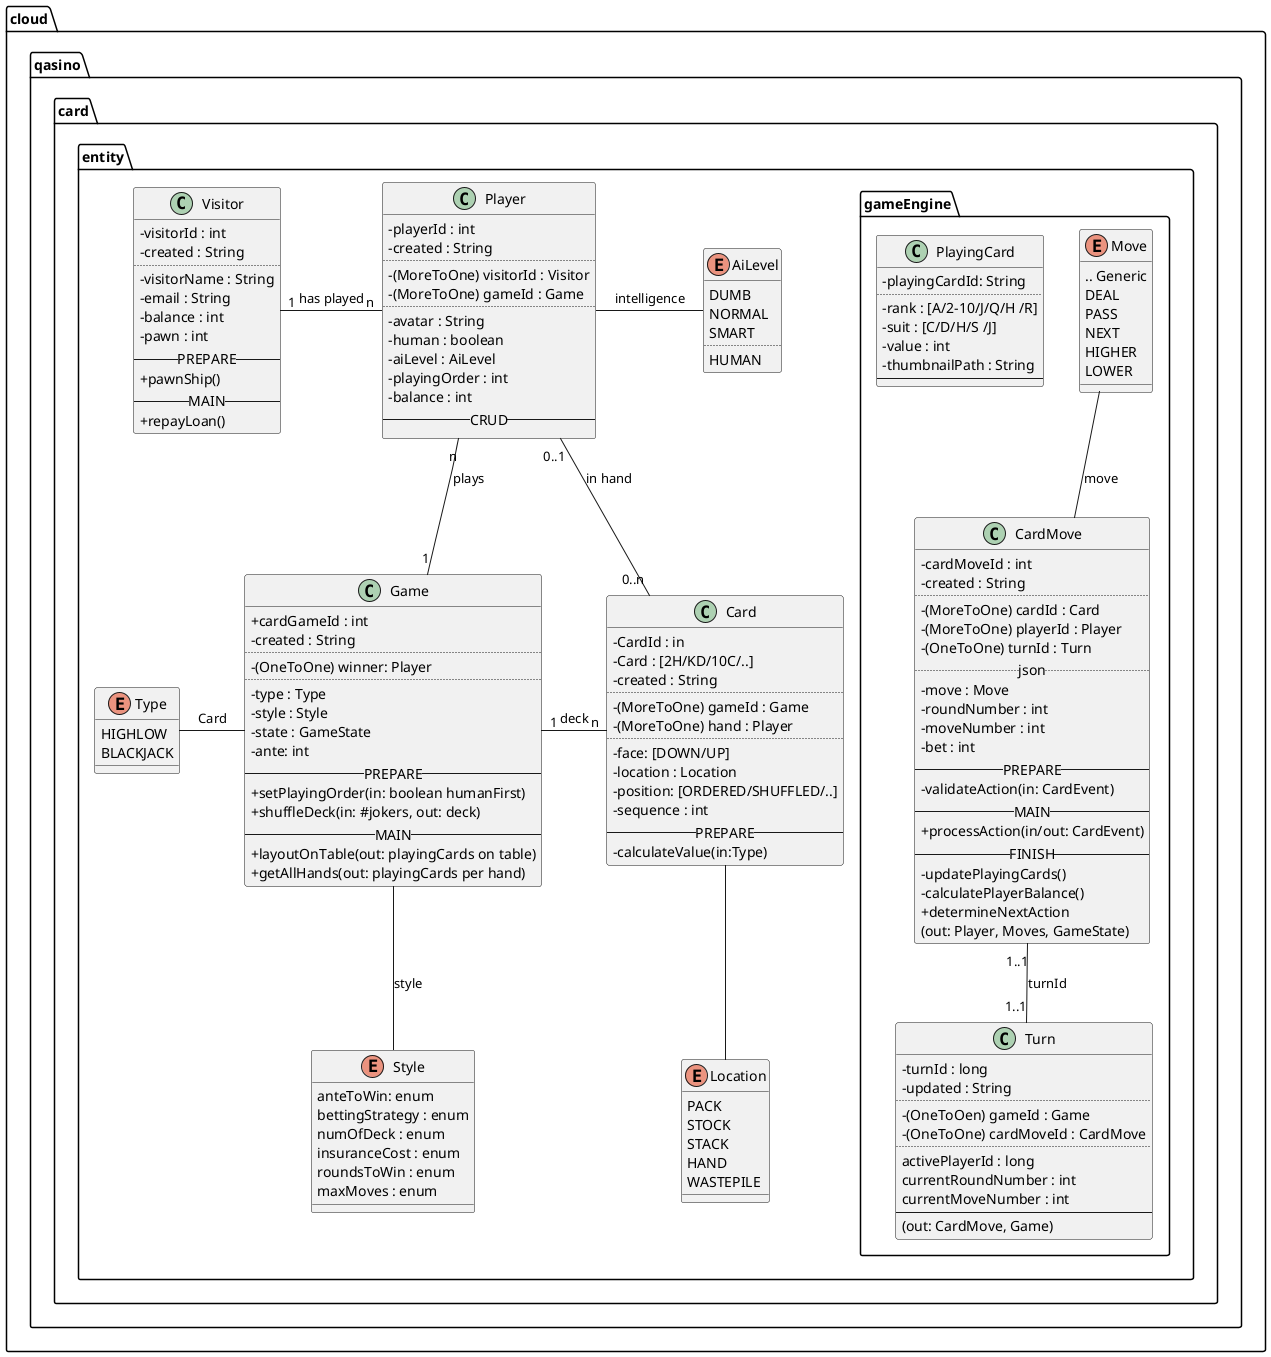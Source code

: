 @startuml src/main/resources/plantuml/Casino.png
		skinparam classAttributeIconSize 0
		package "cloud.qasino.card" {
		package "entity" {

class Visitor {
- visitorId : int
- created : String
..
- visitorName : String
- email : String
- balance : int
- pawn : int
-- PREPARE --
+ pawnShip()
-- MAIN --
+ repayLoan()
}
Visitor "1" -right- "n" Player: has played

class Player {
- playerId : int
- created : String
..
- (MoreToOne) visitorId : Visitor
- (MoreToOne) gameId : Game
..
- avatar : String
- human : boolean
- aiLevel : AiLevel
- playingOrder : int
- balance : int
-- CRUD --
}
Player -right- AiLevel : intelligence
Player "n" -down- "1" Game : plays

enum AiLevel {
DUMB
NORMAL
SMART
..
HUMAN
}

class Game {
+ cardGameId : int
- created : String
..
- (OneToOne) winner: Player
..
- type : Type
- style : Style
- state : GameState
- ante: int
-- PREPARE --
+ setPlayingOrder(in: boolean humanFirst)
+ shuffleDeck(in: #jokers, out: deck)
-- MAIN --
+ layoutOnTable(out: playingCards on table)
+ getAllHands(out: playingCards per hand)
}

Game -left- Type : Card
Game -down- Style : style
Game "1" -right- "n" Card : deck

enum Type {
HIGHLOW
BLACKJACK
}

enum Style {
	anteToWin: enum
	bettingStrategy : enum
	numOfDeck : enum
	insuranceCost : enum
	roundsToWin : enum
	maxMoves : enum
}

class Card {
- CardId : in
- Card : [2H/KD/10C/..]
- created : String
..
- (MoreToOne) gameId : Game
- (MoreToOne) hand : Player
..
- face: [DOWN/UP]
- location : Location
- position: [ORDERED/SHUFFLED/..]
- sequence : int
-- PREPARE --
- calculateValue(in:Type)
}
Card -down- Location
Card "0..n" -up- "0..1" Player : in hand

enum Location {
PACK
STOCK
STACK
HAND
WASTEPILE
}


package "gameEngine" {
class PlayingCard {
- playingCardId: String
..
- rank : [A/2-10/J/Q/H /R]
- suit : [C/D/H/S /J]
- value : int
- thumbnailPath : String
--
}

class CardMove {
- cardMoveId : int
- created : String
..
- (MoreToOne) cardId : Card
- (MoreToOne) playerId : Player
- (OneToOne) turnId : Turn
.. json..
- move : Move
- roundNumber : int
- moveNumber : int
- bet : int
-- PREPARE --
- validateAction(in: CardEvent)
-- MAIN --
+ processAction(in/out: CardEvent)
-- FINISH --
- updatePlayingCards()
- calculatePlayerBalance()
+ determineNextAction
(out: Player, Moves, GameState)
}
CardMove -up- Move : move
CardMove "1..1" -down- "1..1" Turn : turnId

class Turn {
- turnId : long
- updated : String
..
- (OneToOen) gameId : Game
- (OneToOne) cardMoveId : CardMove
..
activePlayerId : long
currentRoundNumber : int
currentMoveNumber : int
--
(out: CardMove, Game)
}

enum Move {
.. Generic
DEAL
PASS
NEXT
HIGHER
LOWER
}
}
@enduml